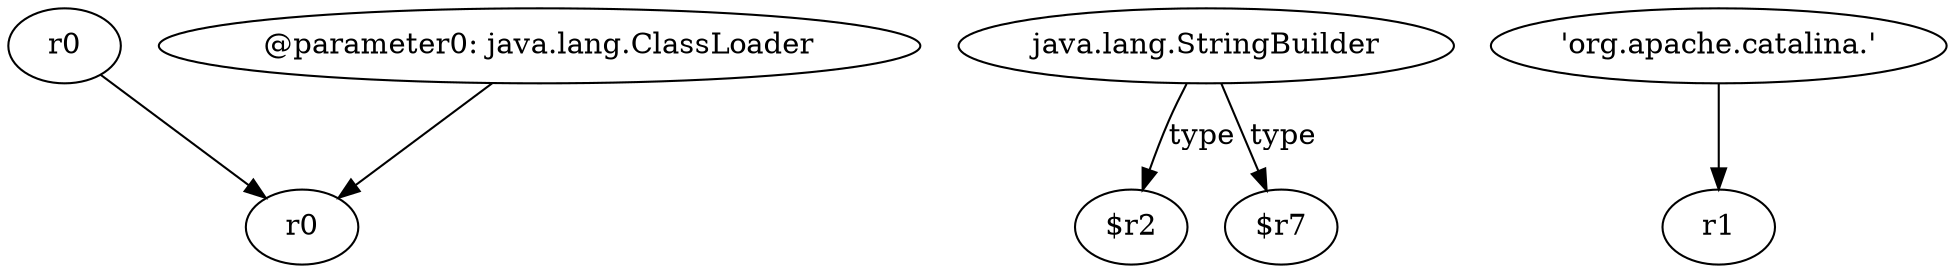 digraph g {
0[label="r0"]
1[label="r0"]
0->1[label=""]
2[label="java.lang.StringBuilder"]
3[label="$r2"]
2->3[label="type"]
4[label="@parameter0: java.lang.ClassLoader"]
4->1[label=""]
5[label="$r7"]
2->5[label="type"]
6[label="'org.apache.catalina.'"]
7[label="r1"]
6->7[label=""]
}